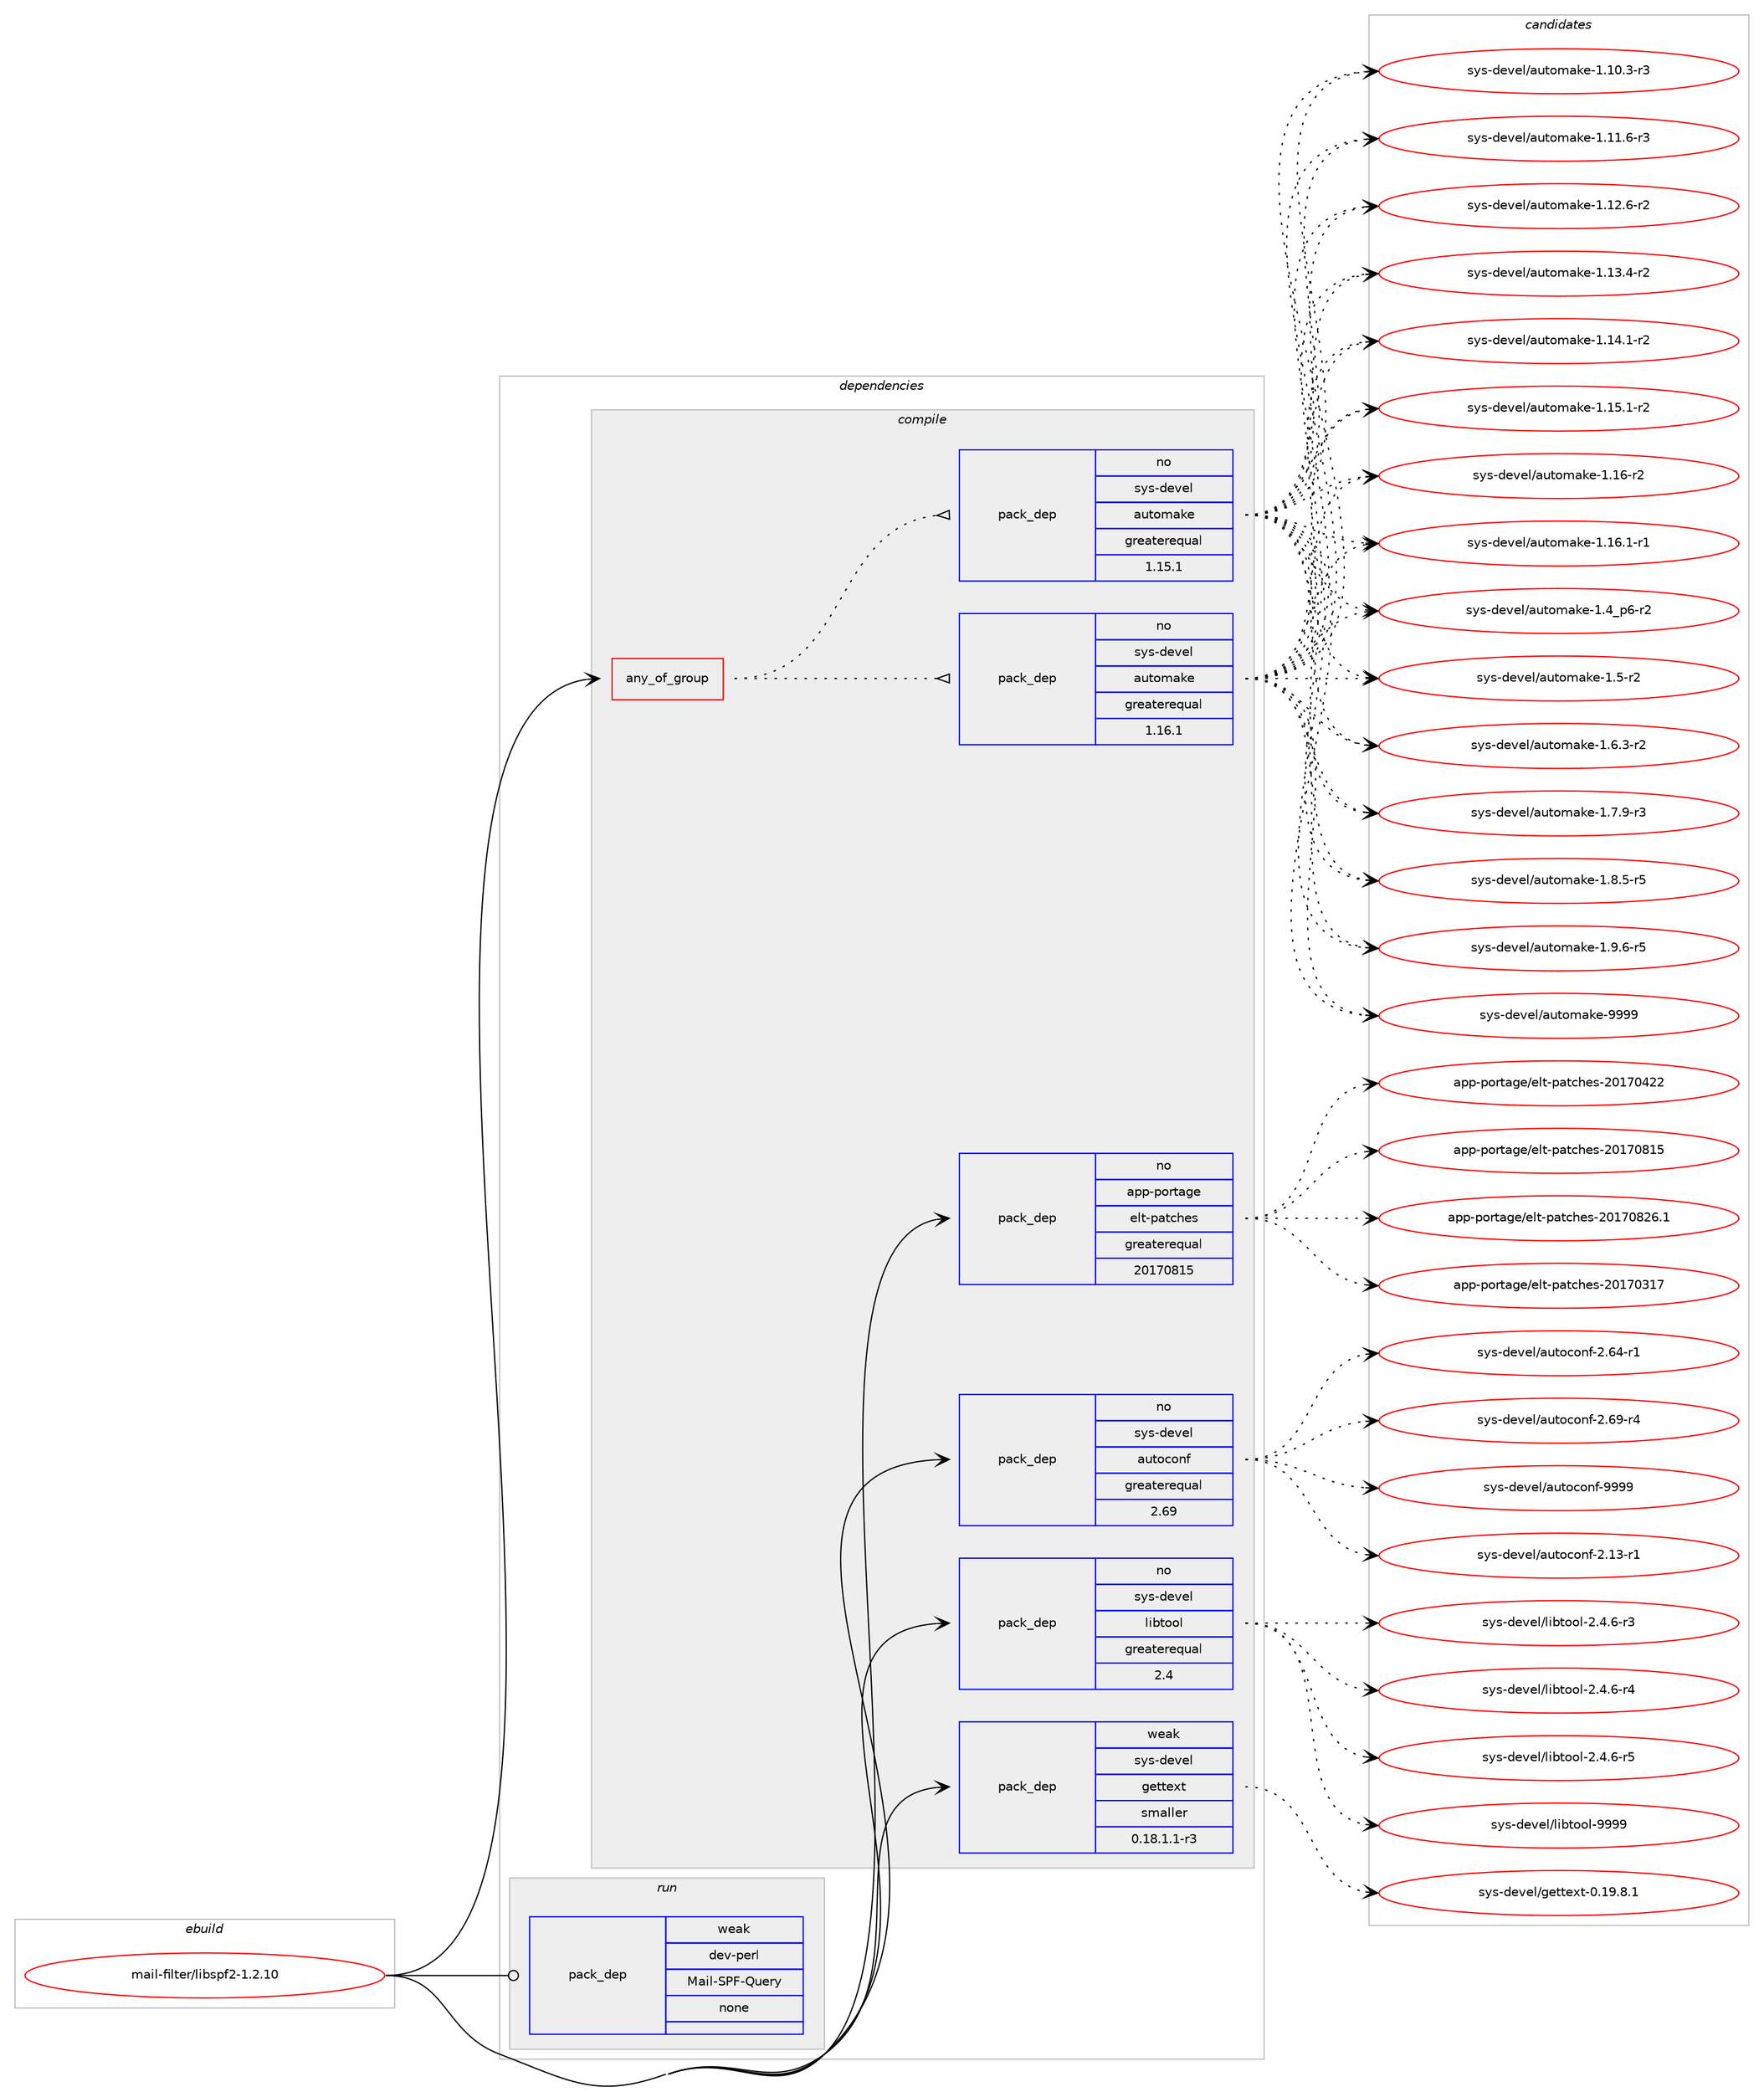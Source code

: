 digraph prolog {

# *************
# Graph options
# *************

newrank=true;
concentrate=true;
compound=true;
graph [rankdir=LR,fontname=Helvetica,fontsize=10,ranksep=1.5];#, ranksep=2.5, nodesep=0.2];
edge  [arrowhead=vee];
node  [fontname=Helvetica,fontsize=10];

# **********
# The ebuild
# **********

subgraph cluster_leftcol {
color=gray;
rank=same;
label=<<i>ebuild</i>>;
id [label="mail-filter/libspf2-1.2.10", color=red, width=4, href="../mail-filter/libspf2-1.2.10.svg"];
}

# ****************
# The dependencies
# ****************

subgraph cluster_midcol {
color=gray;
label=<<i>dependencies</i>>;
subgraph cluster_compile {
fillcolor="#eeeeee";
style=filled;
label=<<i>compile</i>>;
subgraph any24452 {
dependency1595314 [label=<<TABLE BORDER="0" CELLBORDER="1" CELLSPACING="0" CELLPADDING="4"><TR><TD CELLPADDING="10">any_of_group</TD></TR></TABLE>>, shape=none, color=red];subgraph pack1139364 {
dependency1595315 [label=<<TABLE BORDER="0" CELLBORDER="1" CELLSPACING="0" CELLPADDING="4" WIDTH="220"><TR><TD ROWSPAN="6" CELLPADDING="30">pack_dep</TD></TR><TR><TD WIDTH="110">no</TD></TR><TR><TD>sys-devel</TD></TR><TR><TD>automake</TD></TR><TR><TD>greaterequal</TD></TR><TR><TD>1.16.1</TD></TR></TABLE>>, shape=none, color=blue];
}
dependency1595314:e -> dependency1595315:w [weight=20,style="dotted",arrowhead="oinv"];
subgraph pack1139365 {
dependency1595316 [label=<<TABLE BORDER="0" CELLBORDER="1" CELLSPACING="0" CELLPADDING="4" WIDTH="220"><TR><TD ROWSPAN="6" CELLPADDING="30">pack_dep</TD></TR><TR><TD WIDTH="110">no</TD></TR><TR><TD>sys-devel</TD></TR><TR><TD>automake</TD></TR><TR><TD>greaterequal</TD></TR><TR><TD>1.15.1</TD></TR></TABLE>>, shape=none, color=blue];
}
dependency1595314:e -> dependency1595316:w [weight=20,style="dotted",arrowhead="oinv"];
}
id:e -> dependency1595314:w [weight=20,style="solid",arrowhead="vee"];
subgraph pack1139366 {
dependency1595317 [label=<<TABLE BORDER="0" CELLBORDER="1" CELLSPACING="0" CELLPADDING="4" WIDTH="220"><TR><TD ROWSPAN="6" CELLPADDING="30">pack_dep</TD></TR><TR><TD WIDTH="110">no</TD></TR><TR><TD>app-portage</TD></TR><TR><TD>elt-patches</TD></TR><TR><TD>greaterequal</TD></TR><TR><TD>20170815</TD></TR></TABLE>>, shape=none, color=blue];
}
id:e -> dependency1595317:w [weight=20,style="solid",arrowhead="vee"];
subgraph pack1139367 {
dependency1595318 [label=<<TABLE BORDER="0" CELLBORDER="1" CELLSPACING="0" CELLPADDING="4" WIDTH="220"><TR><TD ROWSPAN="6" CELLPADDING="30">pack_dep</TD></TR><TR><TD WIDTH="110">no</TD></TR><TR><TD>sys-devel</TD></TR><TR><TD>autoconf</TD></TR><TR><TD>greaterequal</TD></TR><TR><TD>2.69</TD></TR></TABLE>>, shape=none, color=blue];
}
id:e -> dependency1595318:w [weight=20,style="solid",arrowhead="vee"];
subgraph pack1139368 {
dependency1595319 [label=<<TABLE BORDER="0" CELLBORDER="1" CELLSPACING="0" CELLPADDING="4" WIDTH="220"><TR><TD ROWSPAN="6" CELLPADDING="30">pack_dep</TD></TR><TR><TD WIDTH="110">no</TD></TR><TR><TD>sys-devel</TD></TR><TR><TD>libtool</TD></TR><TR><TD>greaterequal</TD></TR><TR><TD>2.4</TD></TR></TABLE>>, shape=none, color=blue];
}
id:e -> dependency1595319:w [weight=20,style="solid",arrowhead="vee"];
subgraph pack1139369 {
dependency1595320 [label=<<TABLE BORDER="0" CELLBORDER="1" CELLSPACING="0" CELLPADDING="4" WIDTH="220"><TR><TD ROWSPAN="6" CELLPADDING="30">pack_dep</TD></TR><TR><TD WIDTH="110">weak</TD></TR><TR><TD>sys-devel</TD></TR><TR><TD>gettext</TD></TR><TR><TD>smaller</TD></TR><TR><TD>0.18.1.1-r3</TD></TR></TABLE>>, shape=none, color=blue];
}
id:e -> dependency1595320:w [weight=20,style="solid",arrowhead="vee"];
}
subgraph cluster_compileandrun {
fillcolor="#eeeeee";
style=filled;
label=<<i>compile and run</i>>;
}
subgraph cluster_run {
fillcolor="#eeeeee";
style=filled;
label=<<i>run</i>>;
subgraph pack1139370 {
dependency1595321 [label=<<TABLE BORDER="0" CELLBORDER="1" CELLSPACING="0" CELLPADDING="4" WIDTH="220"><TR><TD ROWSPAN="6" CELLPADDING="30">pack_dep</TD></TR><TR><TD WIDTH="110">weak</TD></TR><TR><TD>dev-perl</TD></TR><TR><TD>Mail-SPF-Query</TD></TR><TR><TD>none</TD></TR><TR><TD></TD></TR></TABLE>>, shape=none, color=blue];
}
id:e -> dependency1595321:w [weight=20,style="solid",arrowhead="odot"];
}
}

# **************
# The candidates
# **************

subgraph cluster_choices {
rank=same;
color=gray;
label=<<i>candidates</i>>;

subgraph choice1139364 {
color=black;
nodesep=1;
choice11512111545100101118101108479711711611110997107101454946494846514511451 [label="sys-devel/automake-1.10.3-r3", color=red, width=4,href="../sys-devel/automake-1.10.3-r3.svg"];
choice11512111545100101118101108479711711611110997107101454946494946544511451 [label="sys-devel/automake-1.11.6-r3", color=red, width=4,href="../sys-devel/automake-1.11.6-r3.svg"];
choice11512111545100101118101108479711711611110997107101454946495046544511450 [label="sys-devel/automake-1.12.6-r2", color=red, width=4,href="../sys-devel/automake-1.12.6-r2.svg"];
choice11512111545100101118101108479711711611110997107101454946495146524511450 [label="sys-devel/automake-1.13.4-r2", color=red, width=4,href="../sys-devel/automake-1.13.4-r2.svg"];
choice11512111545100101118101108479711711611110997107101454946495246494511450 [label="sys-devel/automake-1.14.1-r2", color=red, width=4,href="../sys-devel/automake-1.14.1-r2.svg"];
choice11512111545100101118101108479711711611110997107101454946495346494511450 [label="sys-devel/automake-1.15.1-r2", color=red, width=4,href="../sys-devel/automake-1.15.1-r2.svg"];
choice1151211154510010111810110847971171161111099710710145494649544511450 [label="sys-devel/automake-1.16-r2", color=red, width=4,href="../sys-devel/automake-1.16-r2.svg"];
choice11512111545100101118101108479711711611110997107101454946495446494511449 [label="sys-devel/automake-1.16.1-r1", color=red, width=4,href="../sys-devel/automake-1.16.1-r1.svg"];
choice115121115451001011181011084797117116111109971071014549465295112544511450 [label="sys-devel/automake-1.4_p6-r2", color=red, width=4,href="../sys-devel/automake-1.4_p6-r2.svg"];
choice11512111545100101118101108479711711611110997107101454946534511450 [label="sys-devel/automake-1.5-r2", color=red, width=4,href="../sys-devel/automake-1.5-r2.svg"];
choice115121115451001011181011084797117116111109971071014549465446514511450 [label="sys-devel/automake-1.6.3-r2", color=red, width=4,href="../sys-devel/automake-1.6.3-r2.svg"];
choice115121115451001011181011084797117116111109971071014549465546574511451 [label="sys-devel/automake-1.7.9-r3", color=red, width=4,href="../sys-devel/automake-1.7.9-r3.svg"];
choice115121115451001011181011084797117116111109971071014549465646534511453 [label="sys-devel/automake-1.8.5-r5", color=red, width=4,href="../sys-devel/automake-1.8.5-r5.svg"];
choice115121115451001011181011084797117116111109971071014549465746544511453 [label="sys-devel/automake-1.9.6-r5", color=red, width=4,href="../sys-devel/automake-1.9.6-r5.svg"];
choice115121115451001011181011084797117116111109971071014557575757 [label="sys-devel/automake-9999", color=red, width=4,href="../sys-devel/automake-9999.svg"];
dependency1595315:e -> choice11512111545100101118101108479711711611110997107101454946494846514511451:w [style=dotted,weight="100"];
dependency1595315:e -> choice11512111545100101118101108479711711611110997107101454946494946544511451:w [style=dotted,weight="100"];
dependency1595315:e -> choice11512111545100101118101108479711711611110997107101454946495046544511450:w [style=dotted,weight="100"];
dependency1595315:e -> choice11512111545100101118101108479711711611110997107101454946495146524511450:w [style=dotted,weight="100"];
dependency1595315:e -> choice11512111545100101118101108479711711611110997107101454946495246494511450:w [style=dotted,weight="100"];
dependency1595315:e -> choice11512111545100101118101108479711711611110997107101454946495346494511450:w [style=dotted,weight="100"];
dependency1595315:e -> choice1151211154510010111810110847971171161111099710710145494649544511450:w [style=dotted,weight="100"];
dependency1595315:e -> choice11512111545100101118101108479711711611110997107101454946495446494511449:w [style=dotted,weight="100"];
dependency1595315:e -> choice115121115451001011181011084797117116111109971071014549465295112544511450:w [style=dotted,weight="100"];
dependency1595315:e -> choice11512111545100101118101108479711711611110997107101454946534511450:w [style=dotted,weight="100"];
dependency1595315:e -> choice115121115451001011181011084797117116111109971071014549465446514511450:w [style=dotted,weight="100"];
dependency1595315:e -> choice115121115451001011181011084797117116111109971071014549465546574511451:w [style=dotted,weight="100"];
dependency1595315:e -> choice115121115451001011181011084797117116111109971071014549465646534511453:w [style=dotted,weight="100"];
dependency1595315:e -> choice115121115451001011181011084797117116111109971071014549465746544511453:w [style=dotted,weight="100"];
dependency1595315:e -> choice115121115451001011181011084797117116111109971071014557575757:w [style=dotted,weight="100"];
}
subgraph choice1139365 {
color=black;
nodesep=1;
choice11512111545100101118101108479711711611110997107101454946494846514511451 [label="sys-devel/automake-1.10.3-r3", color=red, width=4,href="../sys-devel/automake-1.10.3-r3.svg"];
choice11512111545100101118101108479711711611110997107101454946494946544511451 [label="sys-devel/automake-1.11.6-r3", color=red, width=4,href="../sys-devel/automake-1.11.6-r3.svg"];
choice11512111545100101118101108479711711611110997107101454946495046544511450 [label="sys-devel/automake-1.12.6-r2", color=red, width=4,href="../sys-devel/automake-1.12.6-r2.svg"];
choice11512111545100101118101108479711711611110997107101454946495146524511450 [label="sys-devel/automake-1.13.4-r2", color=red, width=4,href="../sys-devel/automake-1.13.4-r2.svg"];
choice11512111545100101118101108479711711611110997107101454946495246494511450 [label="sys-devel/automake-1.14.1-r2", color=red, width=4,href="../sys-devel/automake-1.14.1-r2.svg"];
choice11512111545100101118101108479711711611110997107101454946495346494511450 [label="sys-devel/automake-1.15.1-r2", color=red, width=4,href="../sys-devel/automake-1.15.1-r2.svg"];
choice1151211154510010111810110847971171161111099710710145494649544511450 [label="sys-devel/automake-1.16-r2", color=red, width=4,href="../sys-devel/automake-1.16-r2.svg"];
choice11512111545100101118101108479711711611110997107101454946495446494511449 [label="sys-devel/automake-1.16.1-r1", color=red, width=4,href="../sys-devel/automake-1.16.1-r1.svg"];
choice115121115451001011181011084797117116111109971071014549465295112544511450 [label="sys-devel/automake-1.4_p6-r2", color=red, width=4,href="../sys-devel/automake-1.4_p6-r2.svg"];
choice11512111545100101118101108479711711611110997107101454946534511450 [label="sys-devel/automake-1.5-r2", color=red, width=4,href="../sys-devel/automake-1.5-r2.svg"];
choice115121115451001011181011084797117116111109971071014549465446514511450 [label="sys-devel/automake-1.6.3-r2", color=red, width=4,href="../sys-devel/automake-1.6.3-r2.svg"];
choice115121115451001011181011084797117116111109971071014549465546574511451 [label="sys-devel/automake-1.7.9-r3", color=red, width=4,href="../sys-devel/automake-1.7.9-r3.svg"];
choice115121115451001011181011084797117116111109971071014549465646534511453 [label="sys-devel/automake-1.8.5-r5", color=red, width=4,href="../sys-devel/automake-1.8.5-r5.svg"];
choice115121115451001011181011084797117116111109971071014549465746544511453 [label="sys-devel/automake-1.9.6-r5", color=red, width=4,href="../sys-devel/automake-1.9.6-r5.svg"];
choice115121115451001011181011084797117116111109971071014557575757 [label="sys-devel/automake-9999", color=red, width=4,href="../sys-devel/automake-9999.svg"];
dependency1595316:e -> choice11512111545100101118101108479711711611110997107101454946494846514511451:w [style=dotted,weight="100"];
dependency1595316:e -> choice11512111545100101118101108479711711611110997107101454946494946544511451:w [style=dotted,weight="100"];
dependency1595316:e -> choice11512111545100101118101108479711711611110997107101454946495046544511450:w [style=dotted,weight="100"];
dependency1595316:e -> choice11512111545100101118101108479711711611110997107101454946495146524511450:w [style=dotted,weight="100"];
dependency1595316:e -> choice11512111545100101118101108479711711611110997107101454946495246494511450:w [style=dotted,weight="100"];
dependency1595316:e -> choice11512111545100101118101108479711711611110997107101454946495346494511450:w [style=dotted,weight="100"];
dependency1595316:e -> choice1151211154510010111810110847971171161111099710710145494649544511450:w [style=dotted,weight="100"];
dependency1595316:e -> choice11512111545100101118101108479711711611110997107101454946495446494511449:w [style=dotted,weight="100"];
dependency1595316:e -> choice115121115451001011181011084797117116111109971071014549465295112544511450:w [style=dotted,weight="100"];
dependency1595316:e -> choice11512111545100101118101108479711711611110997107101454946534511450:w [style=dotted,weight="100"];
dependency1595316:e -> choice115121115451001011181011084797117116111109971071014549465446514511450:w [style=dotted,weight="100"];
dependency1595316:e -> choice115121115451001011181011084797117116111109971071014549465546574511451:w [style=dotted,weight="100"];
dependency1595316:e -> choice115121115451001011181011084797117116111109971071014549465646534511453:w [style=dotted,weight="100"];
dependency1595316:e -> choice115121115451001011181011084797117116111109971071014549465746544511453:w [style=dotted,weight="100"];
dependency1595316:e -> choice115121115451001011181011084797117116111109971071014557575757:w [style=dotted,weight="100"];
}
subgraph choice1139366 {
color=black;
nodesep=1;
choice97112112451121111141169710310147101108116451129711699104101115455048495548514955 [label="app-portage/elt-patches-20170317", color=red, width=4,href="../app-portage/elt-patches-20170317.svg"];
choice97112112451121111141169710310147101108116451129711699104101115455048495548525050 [label="app-portage/elt-patches-20170422", color=red, width=4,href="../app-portage/elt-patches-20170422.svg"];
choice97112112451121111141169710310147101108116451129711699104101115455048495548564953 [label="app-portage/elt-patches-20170815", color=red, width=4,href="../app-portage/elt-patches-20170815.svg"];
choice971121124511211111411697103101471011081164511297116991041011154550484955485650544649 [label="app-portage/elt-patches-20170826.1", color=red, width=4,href="../app-portage/elt-patches-20170826.1.svg"];
dependency1595317:e -> choice97112112451121111141169710310147101108116451129711699104101115455048495548514955:w [style=dotted,weight="100"];
dependency1595317:e -> choice97112112451121111141169710310147101108116451129711699104101115455048495548525050:w [style=dotted,weight="100"];
dependency1595317:e -> choice97112112451121111141169710310147101108116451129711699104101115455048495548564953:w [style=dotted,weight="100"];
dependency1595317:e -> choice971121124511211111411697103101471011081164511297116991041011154550484955485650544649:w [style=dotted,weight="100"];
}
subgraph choice1139367 {
color=black;
nodesep=1;
choice1151211154510010111810110847971171161119911111010245504649514511449 [label="sys-devel/autoconf-2.13-r1", color=red, width=4,href="../sys-devel/autoconf-2.13-r1.svg"];
choice1151211154510010111810110847971171161119911111010245504654524511449 [label="sys-devel/autoconf-2.64-r1", color=red, width=4,href="../sys-devel/autoconf-2.64-r1.svg"];
choice1151211154510010111810110847971171161119911111010245504654574511452 [label="sys-devel/autoconf-2.69-r4", color=red, width=4,href="../sys-devel/autoconf-2.69-r4.svg"];
choice115121115451001011181011084797117116111991111101024557575757 [label="sys-devel/autoconf-9999", color=red, width=4,href="../sys-devel/autoconf-9999.svg"];
dependency1595318:e -> choice1151211154510010111810110847971171161119911111010245504649514511449:w [style=dotted,weight="100"];
dependency1595318:e -> choice1151211154510010111810110847971171161119911111010245504654524511449:w [style=dotted,weight="100"];
dependency1595318:e -> choice1151211154510010111810110847971171161119911111010245504654574511452:w [style=dotted,weight="100"];
dependency1595318:e -> choice115121115451001011181011084797117116111991111101024557575757:w [style=dotted,weight="100"];
}
subgraph choice1139368 {
color=black;
nodesep=1;
choice1151211154510010111810110847108105981161111111084550465246544511451 [label="sys-devel/libtool-2.4.6-r3", color=red, width=4,href="../sys-devel/libtool-2.4.6-r3.svg"];
choice1151211154510010111810110847108105981161111111084550465246544511452 [label="sys-devel/libtool-2.4.6-r4", color=red, width=4,href="../sys-devel/libtool-2.4.6-r4.svg"];
choice1151211154510010111810110847108105981161111111084550465246544511453 [label="sys-devel/libtool-2.4.6-r5", color=red, width=4,href="../sys-devel/libtool-2.4.6-r5.svg"];
choice1151211154510010111810110847108105981161111111084557575757 [label="sys-devel/libtool-9999", color=red, width=4,href="../sys-devel/libtool-9999.svg"];
dependency1595319:e -> choice1151211154510010111810110847108105981161111111084550465246544511451:w [style=dotted,weight="100"];
dependency1595319:e -> choice1151211154510010111810110847108105981161111111084550465246544511452:w [style=dotted,weight="100"];
dependency1595319:e -> choice1151211154510010111810110847108105981161111111084550465246544511453:w [style=dotted,weight="100"];
dependency1595319:e -> choice1151211154510010111810110847108105981161111111084557575757:w [style=dotted,weight="100"];
}
subgraph choice1139369 {
color=black;
nodesep=1;
choice1151211154510010111810110847103101116116101120116454846495746564649 [label="sys-devel/gettext-0.19.8.1", color=red, width=4,href="../sys-devel/gettext-0.19.8.1.svg"];
dependency1595320:e -> choice1151211154510010111810110847103101116116101120116454846495746564649:w [style=dotted,weight="100"];
}
subgraph choice1139370 {
color=black;
nodesep=1;
}
}

}
